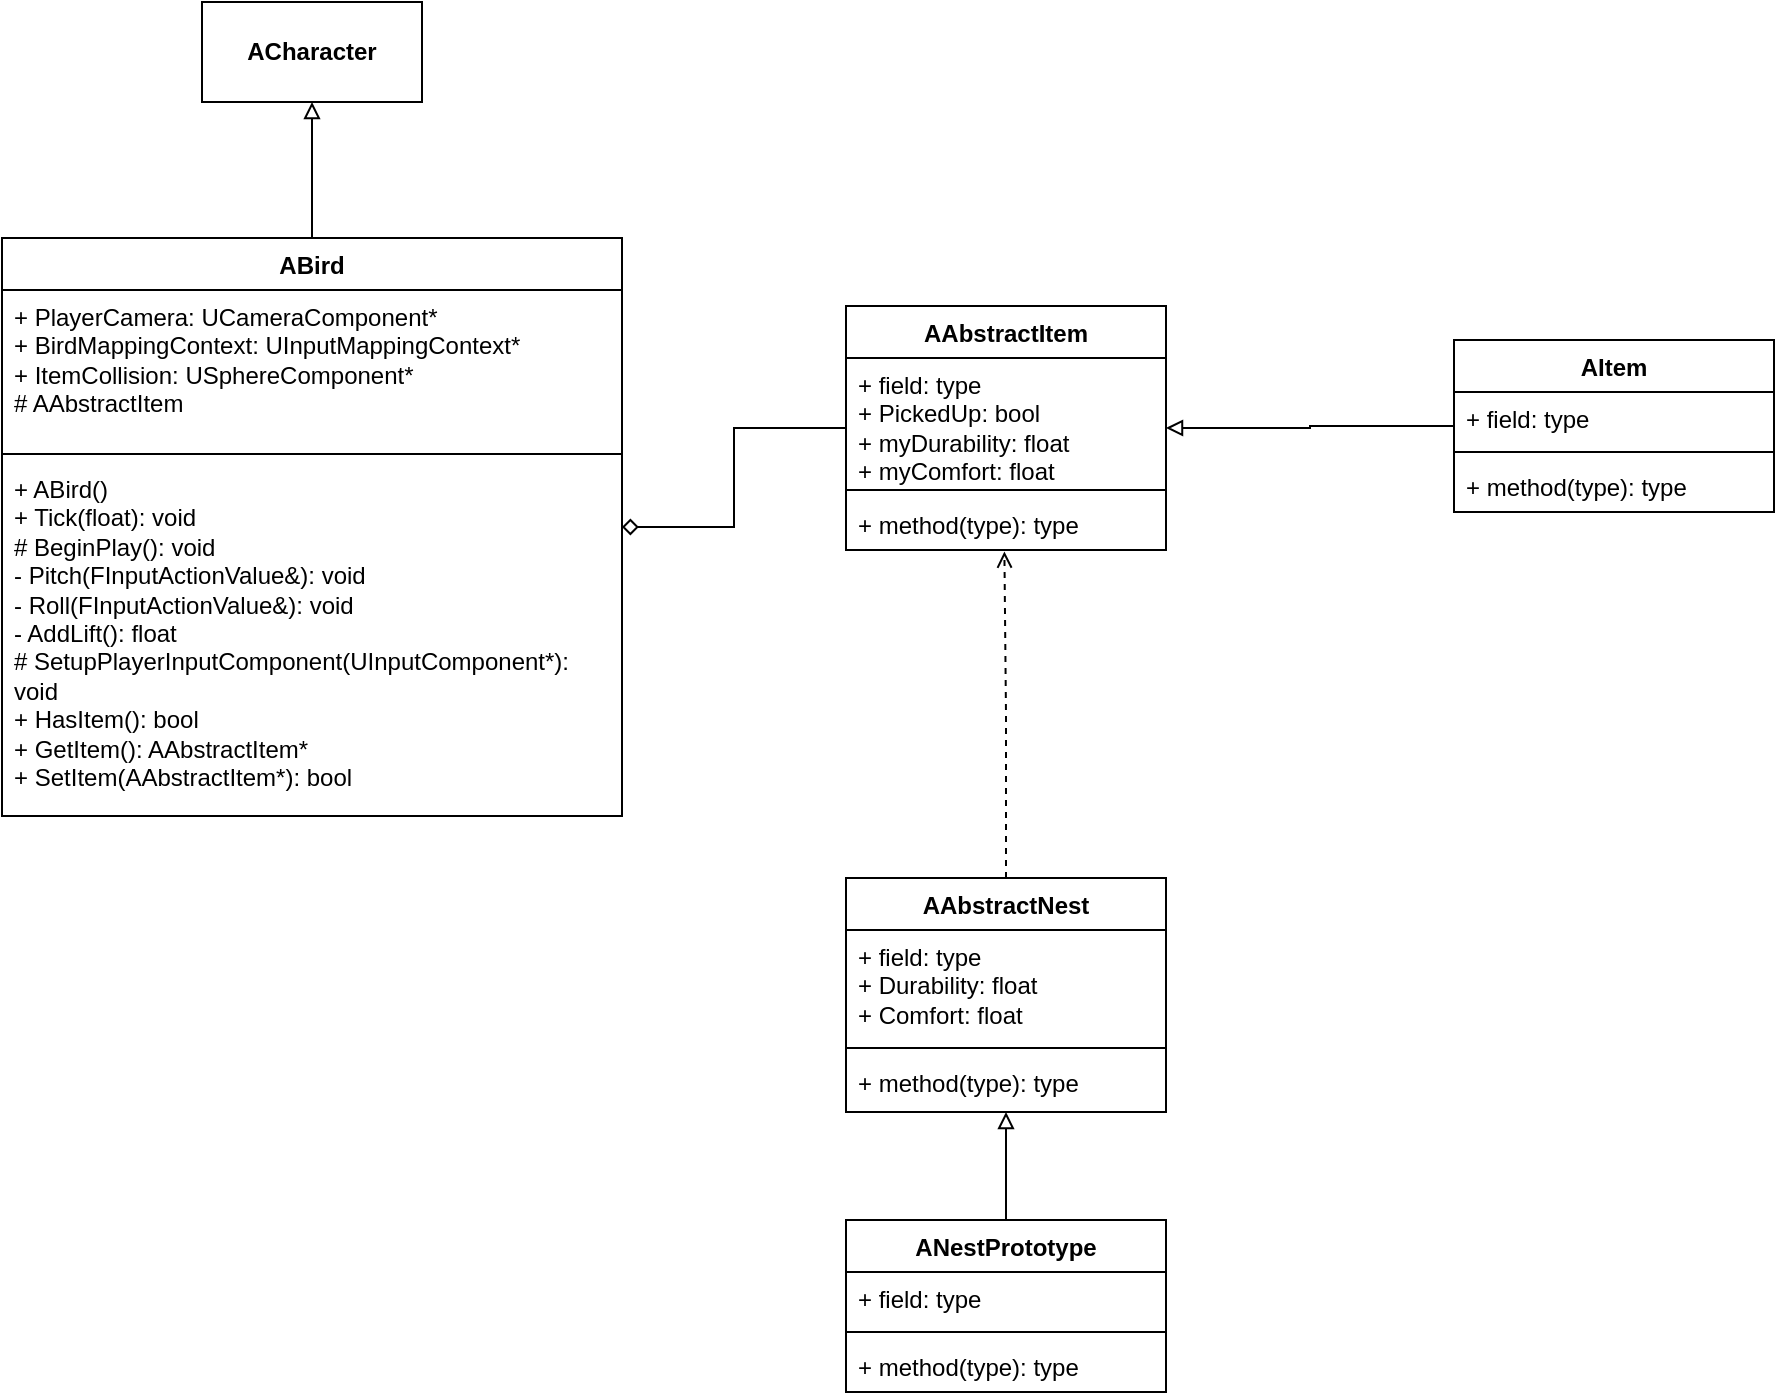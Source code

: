 <mxfile version="24.5.2" type="github">
  <diagram id="C5RBs43oDa-KdzZeNtuy" name="Page-1">
    <mxGraphModel dx="1050" dy="522" grid="0" gridSize="10" guides="1" tooltips="1" connect="1" arrows="1" fold="1" page="1" pageScale="1" pageWidth="827" pageHeight="1169" math="0" shadow="0">
      <root>
        <mxCell id="WIyWlLk6GJQsqaUBKTNV-0" />
        <mxCell id="WIyWlLk6GJQsqaUBKTNV-1" parent="WIyWlLk6GJQsqaUBKTNV-0" />
        <mxCell id="9s3J5k1NbUmUccbUoj_h-1" style="edgeStyle=orthogonalEdgeStyle;rounded=0;orthogonalLoop=1;jettySize=auto;html=1;endArrow=block;endFill=0;" parent="WIyWlLk6GJQsqaUBKTNV-1" source="GQL9yN1Y066BIaTeurnw-0" target="9s3J5k1NbUmUccbUoj_h-0" edge="1">
          <mxGeometry relative="1" as="geometry" />
        </mxCell>
        <mxCell id="9s3J5k1NbUmUccbUoj_h-10" style="edgeStyle=orthogonalEdgeStyle;rounded=0;orthogonalLoop=1;jettySize=auto;html=1;endArrow=none;endFill=0;startArrow=diamond;startFill=0;" parent="WIyWlLk6GJQsqaUBKTNV-1" source="GQL9yN1Y066BIaTeurnw-0" target="9s3J5k1NbUmUccbUoj_h-2" edge="1">
          <mxGeometry relative="1" as="geometry" />
        </mxCell>
        <mxCell id="GQL9yN1Y066BIaTeurnw-0" value="ABird" style="swimlane;fontStyle=1;align=center;verticalAlign=top;childLayout=stackLayout;horizontal=1;startSize=26;horizontalStack=0;resizeParent=1;resizeParentMax=0;resizeLast=0;collapsible=1;marginBottom=0;whiteSpace=wrap;html=1;" parent="WIyWlLk6GJQsqaUBKTNV-1" vertex="1">
          <mxGeometry x="284" y="154" width="310" height="289" as="geometry" />
        </mxCell>
        <mxCell id="GQL9yN1Y066BIaTeurnw-1" value="+ PlayerCamera:&amp;nbsp;UCameraComponent*&lt;div&gt;+ BirdMappingContext: UInputMappingContext*&lt;/div&gt;&lt;div&gt;+ ItemCollision:&amp;nbsp;USphereComponent*&lt;/div&gt;&lt;div&gt;# AAbstractItem&lt;/div&gt;" style="text;strokeColor=none;fillColor=none;align=left;verticalAlign=top;spacingLeft=4;spacingRight=4;overflow=hidden;rotatable=0;points=[[0,0.5],[1,0.5]];portConstraint=eastwest;whiteSpace=wrap;html=1;" parent="GQL9yN1Y066BIaTeurnw-0" vertex="1">
          <mxGeometry y="26" width="310" height="78" as="geometry" />
        </mxCell>
        <mxCell id="GQL9yN1Y066BIaTeurnw-2" value="" style="line;strokeWidth=1;fillColor=none;align=left;verticalAlign=middle;spacingTop=-1;spacingLeft=3;spacingRight=3;rotatable=0;labelPosition=right;points=[];portConstraint=eastwest;strokeColor=inherit;" parent="GQL9yN1Y066BIaTeurnw-0" vertex="1">
          <mxGeometry y="104" width="310" height="8" as="geometry" />
        </mxCell>
        <mxCell id="GQL9yN1Y066BIaTeurnw-3" value="&lt;div&gt;+ ABird()&lt;/div&gt;+ Tick(float): void&lt;div&gt;# BeginPlay(): void&lt;/div&gt;&lt;div&gt;- Pitch(FInputActionValue&amp;amp;): void&lt;/div&gt;&lt;div&gt;- Roll(FInputActionValue&amp;amp;): void&lt;/div&gt;&lt;div&gt;- AddLift(): float&lt;/div&gt;&lt;div&gt;# SetupPlayerInputComponent(UInputComponent*): void&lt;br&gt;&lt;/div&gt;&lt;div&gt;+ HasItem(): bool&lt;/div&gt;&lt;div&gt;+ GetItem(): AAbstractItem*&lt;/div&gt;&lt;div&gt;+ SetItem(AAbstractItem*): bool&lt;/div&gt;" style="text;strokeColor=none;fillColor=none;align=left;verticalAlign=top;spacingLeft=4;spacingRight=4;overflow=hidden;rotatable=0;points=[[0,0.5],[1,0.5]];portConstraint=eastwest;whiteSpace=wrap;html=1;" parent="GQL9yN1Y066BIaTeurnw-0" vertex="1">
          <mxGeometry y="112" width="310" height="177" as="geometry" />
        </mxCell>
        <mxCell id="9s3J5k1NbUmUccbUoj_h-0" value="&lt;b&gt;ACharacter&lt;/b&gt;" style="html=1;whiteSpace=wrap;" parent="WIyWlLk6GJQsqaUBKTNV-1" vertex="1">
          <mxGeometry x="384" y="36" width="110" height="50" as="geometry" />
        </mxCell>
        <mxCell id="9s3J5k1NbUmUccbUoj_h-2" value="AAbstractItem" style="swimlane;fontStyle=1;align=center;verticalAlign=top;childLayout=stackLayout;horizontal=1;startSize=26;horizontalStack=0;resizeParent=1;resizeParentMax=0;resizeLast=0;collapsible=1;marginBottom=0;whiteSpace=wrap;html=1;" parent="WIyWlLk6GJQsqaUBKTNV-1" vertex="1">
          <mxGeometry x="706" y="188" width="160" height="122" as="geometry" />
        </mxCell>
        <mxCell id="9s3J5k1NbUmUccbUoj_h-3" value="+ field: type&lt;div&gt;+ PickedUp: bool&lt;/div&gt;&lt;div&gt;&lt;div&gt;+ myDurability: float&lt;/div&gt;&lt;div&gt;+ myComfort: float&lt;/div&gt;&lt;/div&gt;" style="text;strokeColor=none;fillColor=none;align=left;verticalAlign=top;spacingLeft=4;spacingRight=4;overflow=hidden;rotatable=0;points=[[0,0.5],[1,0.5]];portConstraint=eastwest;whiteSpace=wrap;html=1;" parent="9s3J5k1NbUmUccbUoj_h-2" vertex="1">
          <mxGeometry y="26" width="160" height="62" as="geometry" />
        </mxCell>
        <mxCell id="9s3J5k1NbUmUccbUoj_h-4" value="" style="line;strokeWidth=1;fillColor=none;align=left;verticalAlign=middle;spacingTop=-1;spacingLeft=3;spacingRight=3;rotatable=0;labelPosition=right;points=[];portConstraint=eastwest;strokeColor=inherit;" parent="9s3J5k1NbUmUccbUoj_h-2" vertex="1">
          <mxGeometry y="88" width="160" height="8" as="geometry" />
        </mxCell>
        <mxCell id="9s3J5k1NbUmUccbUoj_h-5" value="+ method(type): type" style="text;strokeColor=none;fillColor=none;align=left;verticalAlign=top;spacingLeft=4;spacingRight=4;overflow=hidden;rotatable=0;points=[[0,0.5],[1,0.5]];portConstraint=eastwest;whiteSpace=wrap;html=1;" parent="9s3J5k1NbUmUccbUoj_h-2" vertex="1">
          <mxGeometry y="96" width="160" height="26" as="geometry" />
        </mxCell>
        <mxCell id="9s3J5k1NbUmUccbUoj_h-11" style="edgeStyle=orthogonalEdgeStyle;rounded=0;orthogonalLoop=1;jettySize=auto;html=1;endArrow=block;endFill=0;" parent="WIyWlLk6GJQsqaUBKTNV-1" source="9s3J5k1NbUmUccbUoj_h-6" target="9s3J5k1NbUmUccbUoj_h-2" edge="1">
          <mxGeometry relative="1" as="geometry" />
        </mxCell>
        <mxCell id="9s3J5k1NbUmUccbUoj_h-6" value="AItem" style="swimlane;fontStyle=1;align=center;verticalAlign=top;childLayout=stackLayout;horizontal=1;startSize=26;horizontalStack=0;resizeParent=1;resizeParentMax=0;resizeLast=0;collapsible=1;marginBottom=0;whiteSpace=wrap;html=1;" parent="WIyWlLk6GJQsqaUBKTNV-1" vertex="1">
          <mxGeometry x="1010" y="205" width="160" height="86" as="geometry" />
        </mxCell>
        <mxCell id="9s3J5k1NbUmUccbUoj_h-7" value="+ field: type" style="text;strokeColor=none;fillColor=none;align=left;verticalAlign=top;spacingLeft=4;spacingRight=4;overflow=hidden;rotatable=0;points=[[0,0.5],[1,0.5]];portConstraint=eastwest;whiteSpace=wrap;html=1;" parent="9s3J5k1NbUmUccbUoj_h-6" vertex="1">
          <mxGeometry y="26" width="160" height="26" as="geometry" />
        </mxCell>
        <mxCell id="9s3J5k1NbUmUccbUoj_h-8" value="" style="line;strokeWidth=1;fillColor=none;align=left;verticalAlign=middle;spacingTop=-1;spacingLeft=3;spacingRight=3;rotatable=0;labelPosition=right;points=[];portConstraint=eastwest;strokeColor=inherit;" parent="9s3J5k1NbUmUccbUoj_h-6" vertex="1">
          <mxGeometry y="52" width="160" height="8" as="geometry" />
        </mxCell>
        <mxCell id="9s3J5k1NbUmUccbUoj_h-9" value="+ method(type): type" style="text;strokeColor=none;fillColor=none;align=left;verticalAlign=top;spacingLeft=4;spacingRight=4;overflow=hidden;rotatable=0;points=[[0,0.5],[1,0.5]];portConstraint=eastwest;whiteSpace=wrap;html=1;" parent="9s3J5k1NbUmUccbUoj_h-6" vertex="1">
          <mxGeometry y="60" width="160" height="26" as="geometry" />
        </mxCell>
        <mxCell id="4bN22pUPCg0mNrgjc5mO-9" style="edgeStyle=orthogonalEdgeStyle;rounded=0;orthogonalLoop=1;jettySize=auto;html=1;endArrow=open;endFill=0;dashed=1;entryX=0.495;entryY=1.031;entryDx=0;entryDy=0;entryPerimeter=0;" parent="WIyWlLk6GJQsqaUBKTNV-1" source="4bN22pUPCg0mNrgjc5mO-0" target="9s3J5k1NbUmUccbUoj_h-5" edge="1">
          <mxGeometry relative="1" as="geometry">
            <mxPoint x="783" y="280" as="targetPoint" />
          </mxGeometry>
        </mxCell>
        <mxCell id="4bN22pUPCg0mNrgjc5mO-0" value="AAbstractNest" style="swimlane;fontStyle=1;align=center;verticalAlign=top;childLayout=stackLayout;horizontal=1;startSize=26;horizontalStack=0;resizeParent=1;resizeParentMax=0;resizeLast=0;collapsible=1;marginBottom=0;whiteSpace=wrap;html=1;" parent="WIyWlLk6GJQsqaUBKTNV-1" vertex="1">
          <mxGeometry x="706" y="474" width="160" height="117" as="geometry" />
        </mxCell>
        <mxCell id="4bN22pUPCg0mNrgjc5mO-1" value="+ field: type&lt;div&gt;+ Durability: float&lt;/div&gt;&lt;div&gt;+ Comfort: float&lt;/div&gt;" style="text;strokeColor=none;fillColor=none;align=left;verticalAlign=top;spacingLeft=4;spacingRight=4;overflow=hidden;rotatable=0;points=[[0,0.5],[1,0.5]];portConstraint=eastwest;whiteSpace=wrap;html=1;" parent="4bN22pUPCg0mNrgjc5mO-0" vertex="1">
          <mxGeometry y="26" width="160" height="55" as="geometry" />
        </mxCell>
        <mxCell id="4bN22pUPCg0mNrgjc5mO-2" value="" style="line;strokeWidth=1;fillColor=none;align=left;verticalAlign=middle;spacingTop=-1;spacingLeft=3;spacingRight=3;rotatable=0;labelPosition=right;points=[];portConstraint=eastwest;strokeColor=inherit;" parent="4bN22pUPCg0mNrgjc5mO-0" vertex="1">
          <mxGeometry y="81" width="160" height="8" as="geometry" />
        </mxCell>
        <mxCell id="4bN22pUPCg0mNrgjc5mO-3" value="+ method(type): type" style="text;strokeColor=none;fillColor=none;align=left;verticalAlign=top;spacingLeft=4;spacingRight=4;overflow=hidden;rotatable=0;points=[[0,0.5],[1,0.5]];portConstraint=eastwest;whiteSpace=wrap;html=1;" parent="4bN22pUPCg0mNrgjc5mO-0" vertex="1">
          <mxGeometry y="89" width="160" height="28" as="geometry" />
        </mxCell>
        <mxCell id="4bN22pUPCg0mNrgjc5mO-8" style="edgeStyle=orthogonalEdgeStyle;rounded=0;orthogonalLoop=1;jettySize=auto;html=1;endArrow=block;endFill=0;" parent="WIyWlLk6GJQsqaUBKTNV-1" source="4bN22pUPCg0mNrgjc5mO-4" target="4bN22pUPCg0mNrgjc5mO-0" edge="1">
          <mxGeometry relative="1" as="geometry" />
        </mxCell>
        <mxCell id="4bN22pUPCg0mNrgjc5mO-4" value="ANestPrototype" style="swimlane;fontStyle=1;align=center;verticalAlign=top;childLayout=stackLayout;horizontal=1;startSize=26;horizontalStack=0;resizeParent=1;resizeParentMax=0;resizeLast=0;collapsible=1;marginBottom=0;whiteSpace=wrap;html=1;" parent="WIyWlLk6GJQsqaUBKTNV-1" vertex="1">
          <mxGeometry x="706" y="645" width="160" height="86" as="geometry" />
        </mxCell>
        <mxCell id="4bN22pUPCg0mNrgjc5mO-5" value="+ field: type" style="text;strokeColor=none;fillColor=none;align=left;verticalAlign=top;spacingLeft=4;spacingRight=4;overflow=hidden;rotatable=0;points=[[0,0.5],[1,0.5]];portConstraint=eastwest;whiteSpace=wrap;html=1;" parent="4bN22pUPCg0mNrgjc5mO-4" vertex="1">
          <mxGeometry y="26" width="160" height="26" as="geometry" />
        </mxCell>
        <mxCell id="4bN22pUPCg0mNrgjc5mO-6" value="" style="line;strokeWidth=1;fillColor=none;align=left;verticalAlign=middle;spacingTop=-1;spacingLeft=3;spacingRight=3;rotatable=0;labelPosition=right;points=[];portConstraint=eastwest;strokeColor=inherit;" parent="4bN22pUPCg0mNrgjc5mO-4" vertex="1">
          <mxGeometry y="52" width="160" height="8" as="geometry" />
        </mxCell>
        <mxCell id="4bN22pUPCg0mNrgjc5mO-7" value="+ method(type): type" style="text;strokeColor=none;fillColor=none;align=left;verticalAlign=top;spacingLeft=4;spacingRight=4;overflow=hidden;rotatable=0;points=[[0,0.5],[1,0.5]];portConstraint=eastwest;whiteSpace=wrap;html=1;" parent="4bN22pUPCg0mNrgjc5mO-4" vertex="1">
          <mxGeometry y="60" width="160" height="26" as="geometry" />
        </mxCell>
      </root>
    </mxGraphModel>
  </diagram>
</mxfile>
